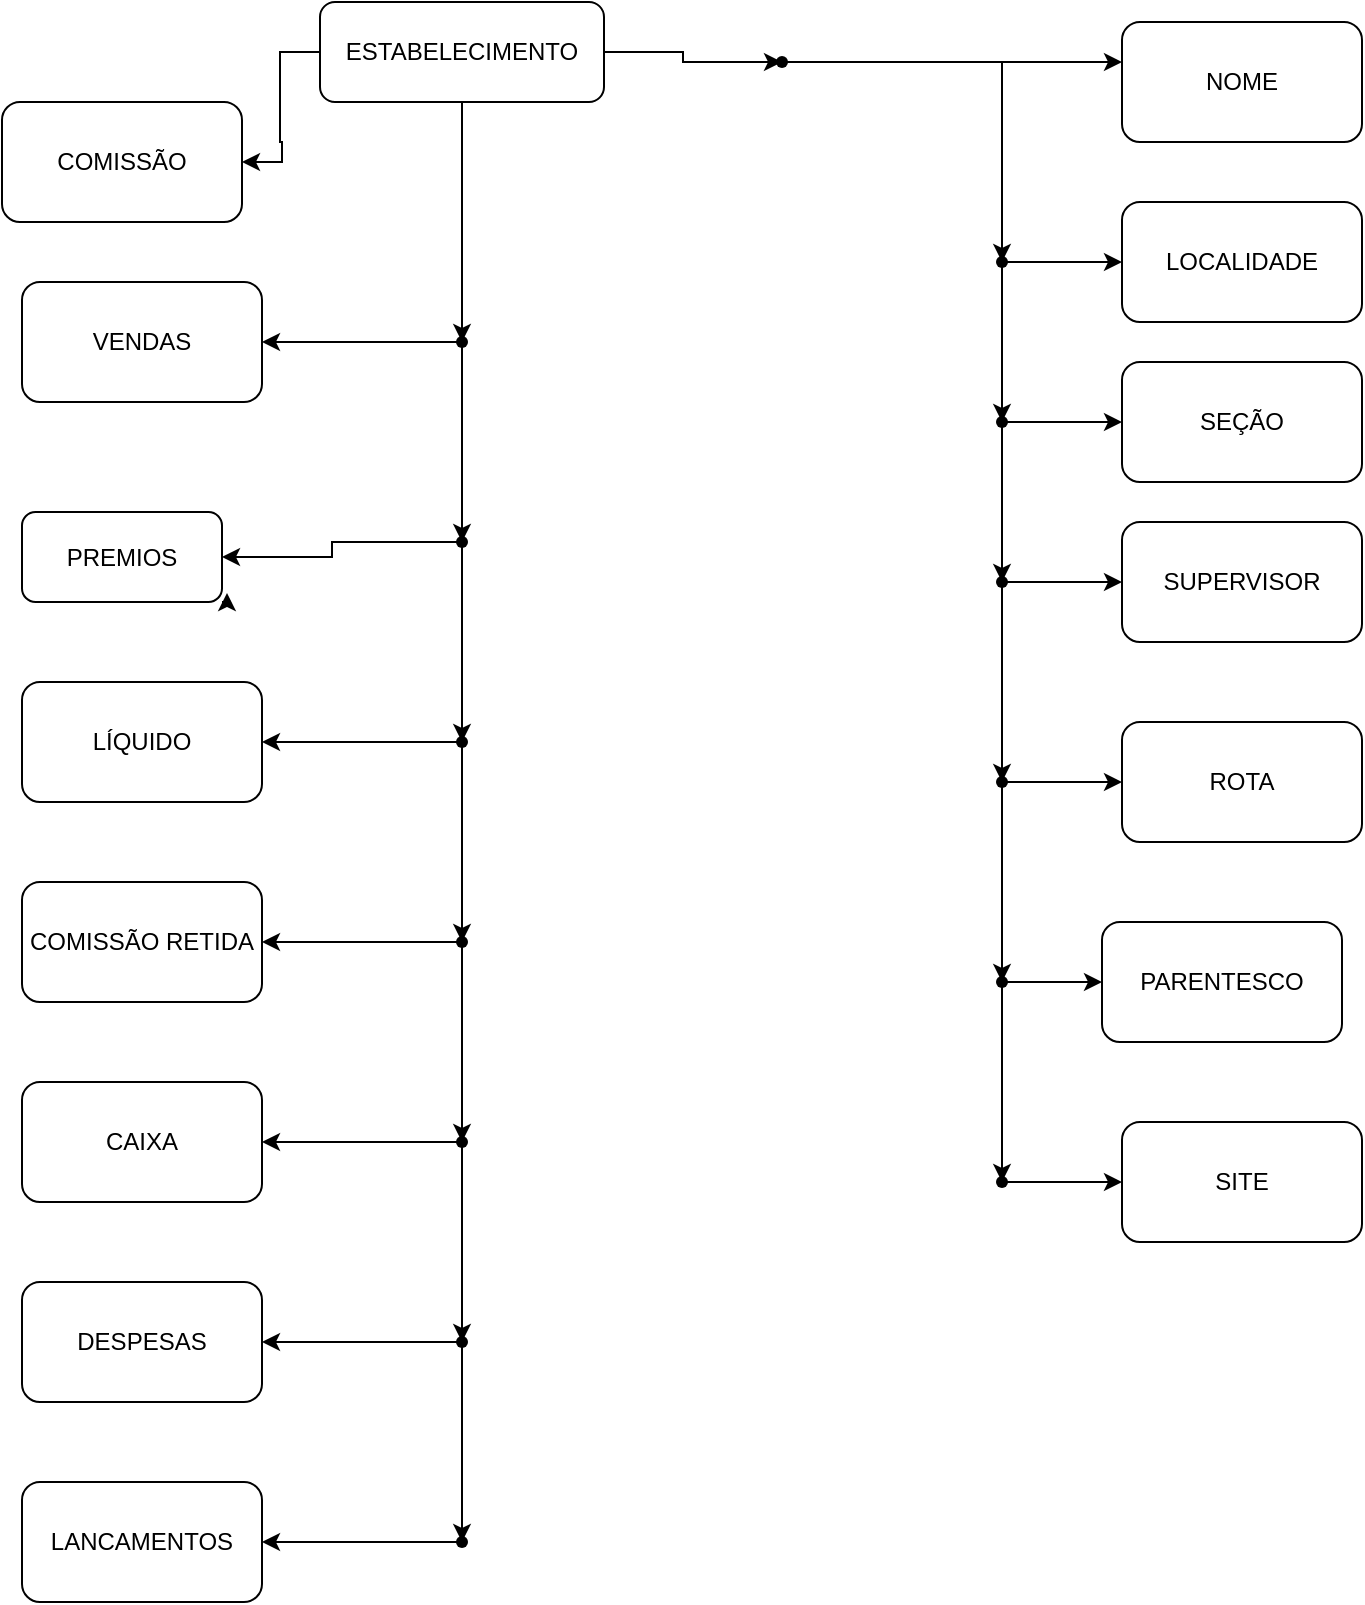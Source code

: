 <mxfile version="22.0.6" type="github">
  <diagram name="Page-1" id="33LelXMQsiBOT--Ejj8A">
    <mxGraphModel dx="2537" dy="908" grid="1" gridSize="10" guides="1" tooltips="1" connect="1" arrows="1" fold="1" page="1" pageScale="1" pageWidth="850" pageHeight="1100" math="0" shadow="0">
      <root>
        <mxCell id="0" />
        <mxCell id="1" parent="0" />
        <mxCell id="8jGEWtBU2MvVBGvPvaZF-19" value="" style="edgeStyle=orthogonalEdgeStyle;rounded=0;orthogonalLoop=1;jettySize=auto;html=1;" edge="1" parent="1" source="8jGEWtBU2MvVBGvPvaZF-1" target="8jGEWtBU2MvVBGvPvaZF-18">
          <mxGeometry relative="1" as="geometry" />
        </mxCell>
        <mxCell id="8jGEWtBU2MvVBGvPvaZF-47" value="" style="edgeStyle=orthogonalEdgeStyle;rounded=0;orthogonalLoop=1;jettySize=auto;html=1;" edge="1" parent="1" source="8jGEWtBU2MvVBGvPvaZF-1" target="8jGEWtBU2MvVBGvPvaZF-46">
          <mxGeometry relative="1" as="geometry" />
        </mxCell>
        <mxCell id="8jGEWtBU2MvVBGvPvaZF-88" value="" style="edgeStyle=orthogonalEdgeStyle;rounded=0;orthogonalLoop=1;jettySize=auto;html=1;" edge="1" parent="1" source="8jGEWtBU2MvVBGvPvaZF-1" target="8jGEWtBU2MvVBGvPvaZF-87">
          <mxGeometry relative="1" as="geometry" />
        </mxCell>
        <mxCell id="8jGEWtBU2MvVBGvPvaZF-1" value="ESTABELECIMENTO" style="rounded=1;whiteSpace=wrap;html=1;" vertex="1" parent="1">
          <mxGeometry x="49" y="20" width="142" height="50" as="geometry" />
        </mxCell>
        <mxCell id="8jGEWtBU2MvVBGvPvaZF-21" value="" style="edgeStyle=orthogonalEdgeStyle;rounded=0;orthogonalLoop=1;jettySize=auto;html=1;" edge="1" parent="1" source="8jGEWtBU2MvVBGvPvaZF-18" target="8jGEWtBU2MvVBGvPvaZF-20">
          <mxGeometry relative="1" as="geometry" />
        </mxCell>
        <mxCell id="8jGEWtBU2MvVBGvPvaZF-25" value="" style="edgeStyle=orthogonalEdgeStyle;rounded=0;orthogonalLoop=1;jettySize=auto;html=1;" edge="1" parent="1" source="8jGEWtBU2MvVBGvPvaZF-18" target="8jGEWtBU2MvVBGvPvaZF-24">
          <mxGeometry relative="1" as="geometry">
            <Array as="points">
              <mxPoint x="380" y="50" />
              <mxPoint x="380" y="50" />
            </Array>
          </mxGeometry>
        </mxCell>
        <mxCell id="8jGEWtBU2MvVBGvPvaZF-18" value="" style="shape=waypoint;sketch=0;size=6;pointerEvents=1;points=[];fillColor=default;resizable=0;rotatable=0;perimeter=centerPerimeter;snapToPoint=1;rounded=1;" vertex="1" parent="1">
          <mxGeometry x="270" y="40" width="20" height="20" as="geometry" />
        </mxCell>
        <mxCell id="8jGEWtBU2MvVBGvPvaZF-23" value="" style="edgeStyle=orthogonalEdgeStyle;rounded=0;orthogonalLoop=1;jettySize=auto;html=1;" edge="1" parent="1" source="8jGEWtBU2MvVBGvPvaZF-20" target="8jGEWtBU2MvVBGvPvaZF-22">
          <mxGeometry relative="1" as="geometry" />
        </mxCell>
        <mxCell id="8jGEWtBU2MvVBGvPvaZF-27" value="" style="edgeStyle=orthogonalEdgeStyle;rounded=0;orthogonalLoop=1;jettySize=auto;html=1;" edge="1" parent="1" source="8jGEWtBU2MvVBGvPvaZF-20" target="8jGEWtBU2MvVBGvPvaZF-26">
          <mxGeometry relative="1" as="geometry" />
        </mxCell>
        <mxCell id="8jGEWtBU2MvVBGvPvaZF-20" value="" style="shape=waypoint;sketch=0;size=6;pointerEvents=1;points=[];fillColor=default;resizable=0;rotatable=0;perimeter=centerPerimeter;snapToPoint=1;rounded=1;" vertex="1" parent="1">
          <mxGeometry x="380" y="140" width="20" height="20" as="geometry" />
        </mxCell>
        <mxCell id="8jGEWtBU2MvVBGvPvaZF-29" value="" style="edgeStyle=orthogonalEdgeStyle;rounded=0;orthogonalLoop=1;jettySize=auto;html=1;" edge="1" parent="1" source="8jGEWtBU2MvVBGvPvaZF-22" target="8jGEWtBU2MvVBGvPvaZF-28">
          <mxGeometry relative="1" as="geometry" />
        </mxCell>
        <mxCell id="8jGEWtBU2MvVBGvPvaZF-31" value="" style="edgeStyle=orthogonalEdgeStyle;rounded=0;orthogonalLoop=1;jettySize=auto;html=1;" edge="1" parent="1" source="8jGEWtBU2MvVBGvPvaZF-22" target="8jGEWtBU2MvVBGvPvaZF-30">
          <mxGeometry relative="1" as="geometry" />
        </mxCell>
        <mxCell id="8jGEWtBU2MvVBGvPvaZF-22" value="" style="shape=waypoint;sketch=0;size=6;pointerEvents=1;points=[];fillColor=default;resizable=0;rotatable=0;perimeter=centerPerimeter;snapToPoint=1;rounded=1;" vertex="1" parent="1">
          <mxGeometry x="380" y="220" width="20" height="20" as="geometry" />
        </mxCell>
        <mxCell id="8jGEWtBU2MvVBGvPvaZF-24" value="NOME" style="whiteSpace=wrap;html=1;sketch=0;rounded=1;" vertex="1" parent="1">
          <mxGeometry x="450" y="30" width="120" height="60" as="geometry" />
        </mxCell>
        <mxCell id="8jGEWtBU2MvVBGvPvaZF-26" value="LOCALIDADE" style="whiteSpace=wrap;html=1;sketch=0;rounded=1;" vertex="1" parent="1">
          <mxGeometry x="450" y="120" width="120" height="60" as="geometry" />
        </mxCell>
        <mxCell id="8jGEWtBU2MvVBGvPvaZF-28" value="SEÇÃO" style="whiteSpace=wrap;html=1;sketch=0;rounded=1;" vertex="1" parent="1">
          <mxGeometry x="450" y="200" width="120" height="60" as="geometry" />
        </mxCell>
        <mxCell id="8jGEWtBU2MvVBGvPvaZF-33" value="" style="edgeStyle=orthogonalEdgeStyle;rounded=0;orthogonalLoop=1;jettySize=auto;html=1;" edge="1" parent="1" source="8jGEWtBU2MvVBGvPvaZF-30" target="8jGEWtBU2MvVBGvPvaZF-32">
          <mxGeometry relative="1" as="geometry" />
        </mxCell>
        <mxCell id="8jGEWtBU2MvVBGvPvaZF-39" value="" style="edgeStyle=orthogonalEdgeStyle;rounded=0;orthogonalLoop=1;jettySize=auto;html=1;" edge="1" parent="1" source="8jGEWtBU2MvVBGvPvaZF-30" target="8jGEWtBU2MvVBGvPvaZF-38">
          <mxGeometry relative="1" as="geometry" />
        </mxCell>
        <mxCell id="8jGEWtBU2MvVBGvPvaZF-30" value="" style="shape=waypoint;sketch=0;size=6;pointerEvents=1;points=[];fillColor=default;resizable=0;rotatable=0;perimeter=centerPerimeter;snapToPoint=1;rounded=1;" vertex="1" parent="1">
          <mxGeometry x="380" y="300" width="20" height="20" as="geometry" />
        </mxCell>
        <mxCell id="8jGEWtBU2MvVBGvPvaZF-32" value="SUPERVISOR" style="whiteSpace=wrap;html=1;sketch=0;rounded=1;" vertex="1" parent="1">
          <mxGeometry x="450" y="280" width="120" height="60" as="geometry" />
        </mxCell>
        <mxCell id="8jGEWtBU2MvVBGvPvaZF-41" value="" style="edgeStyle=orthogonalEdgeStyle;rounded=0;orthogonalLoop=1;jettySize=auto;html=1;" edge="1" parent="1" source="8jGEWtBU2MvVBGvPvaZF-38" target="8jGEWtBU2MvVBGvPvaZF-40">
          <mxGeometry relative="1" as="geometry" />
        </mxCell>
        <mxCell id="8jGEWtBU2MvVBGvPvaZF-43" value="" style="edgeStyle=orthogonalEdgeStyle;rounded=0;orthogonalLoop=1;jettySize=auto;html=1;" edge="1" parent="1" source="8jGEWtBU2MvVBGvPvaZF-38" target="8jGEWtBU2MvVBGvPvaZF-42">
          <mxGeometry relative="1" as="geometry" />
        </mxCell>
        <mxCell id="8jGEWtBU2MvVBGvPvaZF-38" value="" style="shape=waypoint;sketch=0;size=6;pointerEvents=1;points=[];fillColor=default;resizable=0;rotatable=0;perimeter=centerPerimeter;snapToPoint=1;rounded=1;" vertex="1" parent="1">
          <mxGeometry x="380" y="400" width="20" height="20" as="geometry" />
        </mxCell>
        <mxCell id="8jGEWtBU2MvVBGvPvaZF-45" value="" style="edgeStyle=orthogonalEdgeStyle;rounded=0;orthogonalLoop=1;jettySize=auto;html=1;" edge="1" parent="1" source="8jGEWtBU2MvVBGvPvaZF-40" target="8jGEWtBU2MvVBGvPvaZF-44">
          <mxGeometry relative="1" as="geometry" />
        </mxCell>
        <mxCell id="8jGEWtBU2MvVBGvPvaZF-84" value="" style="edgeStyle=orthogonalEdgeStyle;rounded=0;orthogonalLoop=1;jettySize=auto;html=1;" edge="1" parent="1" source="8jGEWtBU2MvVBGvPvaZF-40" target="8jGEWtBU2MvVBGvPvaZF-83">
          <mxGeometry relative="1" as="geometry" />
        </mxCell>
        <mxCell id="8jGEWtBU2MvVBGvPvaZF-40" value="" style="shape=waypoint;sketch=0;size=6;pointerEvents=1;points=[];fillColor=default;resizable=0;rotatable=0;perimeter=centerPerimeter;snapToPoint=1;rounded=1;" vertex="1" parent="1">
          <mxGeometry x="380" y="500" width="20" height="20" as="geometry" />
        </mxCell>
        <mxCell id="8jGEWtBU2MvVBGvPvaZF-42" value="ROTA" style="whiteSpace=wrap;html=1;sketch=0;rounded=1;" vertex="1" parent="1">
          <mxGeometry x="450" y="380" width="120" height="60" as="geometry" />
        </mxCell>
        <mxCell id="8jGEWtBU2MvVBGvPvaZF-44" value="PARENTESCO" style="whiteSpace=wrap;html=1;sketch=0;rounded=1;" vertex="1" parent="1">
          <mxGeometry x="440" y="480" width="120" height="60" as="geometry" />
        </mxCell>
        <mxCell id="8jGEWtBU2MvVBGvPvaZF-49" value="" style="edgeStyle=orthogonalEdgeStyle;rounded=0;orthogonalLoop=1;jettySize=auto;html=1;" edge="1" parent="1" source="8jGEWtBU2MvVBGvPvaZF-46" target="8jGEWtBU2MvVBGvPvaZF-48">
          <mxGeometry relative="1" as="geometry" />
        </mxCell>
        <mxCell id="8jGEWtBU2MvVBGvPvaZF-51" value="" style="edgeStyle=orthogonalEdgeStyle;rounded=0;orthogonalLoop=1;jettySize=auto;html=1;" edge="1" parent="1" source="8jGEWtBU2MvVBGvPvaZF-46" target="8jGEWtBU2MvVBGvPvaZF-50">
          <mxGeometry relative="1" as="geometry" />
        </mxCell>
        <mxCell id="8jGEWtBU2MvVBGvPvaZF-46" value="" style="shape=waypoint;sketch=0;size=6;pointerEvents=1;points=[];fillColor=default;resizable=0;rotatable=0;perimeter=centerPerimeter;snapToPoint=1;rounded=1;" vertex="1" parent="1">
          <mxGeometry x="110" y="180" width="20" height="20" as="geometry" />
        </mxCell>
        <mxCell id="8jGEWtBU2MvVBGvPvaZF-48" value="VENDAS" style="whiteSpace=wrap;html=1;sketch=0;rounded=1;" vertex="1" parent="1">
          <mxGeometry x="-100" y="160" width="120" height="60" as="geometry" />
        </mxCell>
        <mxCell id="8jGEWtBU2MvVBGvPvaZF-53" value="" style="edgeStyle=orthogonalEdgeStyle;rounded=0;orthogonalLoop=1;jettySize=auto;html=1;" edge="1" parent="1" source="8jGEWtBU2MvVBGvPvaZF-50" target="8jGEWtBU2MvVBGvPvaZF-52">
          <mxGeometry relative="1" as="geometry" />
        </mxCell>
        <mxCell id="8jGEWtBU2MvVBGvPvaZF-59" value="" style="edgeStyle=orthogonalEdgeStyle;rounded=0;orthogonalLoop=1;jettySize=auto;html=1;" edge="1" parent="1" source="8jGEWtBU2MvVBGvPvaZF-50" target="8jGEWtBU2MvVBGvPvaZF-58">
          <mxGeometry relative="1" as="geometry" />
        </mxCell>
        <mxCell id="8jGEWtBU2MvVBGvPvaZF-50" value="" style="shape=waypoint;sketch=0;size=6;pointerEvents=1;points=[];fillColor=default;resizable=0;rotatable=0;perimeter=centerPerimeter;snapToPoint=1;rounded=1;" vertex="1" parent="1">
          <mxGeometry x="110" y="280" width="20" height="20" as="geometry" />
        </mxCell>
        <mxCell id="8jGEWtBU2MvVBGvPvaZF-55" value="" style="edgeStyle=orthogonalEdgeStyle;rounded=0;orthogonalLoop=1;jettySize=auto;html=1;" edge="1" parent="1" source="8jGEWtBU2MvVBGvPvaZF-52" target="8jGEWtBU2MvVBGvPvaZF-54">
          <mxGeometry relative="1" as="geometry" />
        </mxCell>
        <mxCell id="8jGEWtBU2MvVBGvPvaZF-64" value="" style="edgeStyle=orthogonalEdgeStyle;rounded=0;orthogonalLoop=1;jettySize=auto;html=1;" edge="1" parent="1" source="8jGEWtBU2MvVBGvPvaZF-52" target="8jGEWtBU2MvVBGvPvaZF-63">
          <mxGeometry relative="1" as="geometry" />
        </mxCell>
        <mxCell id="8jGEWtBU2MvVBGvPvaZF-52" value="" style="shape=waypoint;sketch=0;size=6;pointerEvents=1;points=[];fillColor=default;resizable=0;rotatable=0;perimeter=centerPerimeter;snapToPoint=1;rounded=1;" vertex="1" parent="1">
          <mxGeometry x="110" y="380" width="20" height="20" as="geometry" />
        </mxCell>
        <mxCell id="8jGEWtBU2MvVBGvPvaZF-57" value="" style="edgeStyle=orthogonalEdgeStyle;rounded=0;orthogonalLoop=1;jettySize=auto;html=1;" edge="1" parent="1" source="8jGEWtBU2MvVBGvPvaZF-54" target="8jGEWtBU2MvVBGvPvaZF-56">
          <mxGeometry relative="1" as="geometry" />
        </mxCell>
        <mxCell id="8jGEWtBU2MvVBGvPvaZF-66" value="" style="edgeStyle=orthogonalEdgeStyle;rounded=0;orthogonalLoop=1;jettySize=auto;html=1;" edge="1" parent="1" source="8jGEWtBU2MvVBGvPvaZF-54" target="8jGEWtBU2MvVBGvPvaZF-65">
          <mxGeometry relative="1" as="geometry" />
        </mxCell>
        <mxCell id="8jGEWtBU2MvVBGvPvaZF-54" value="" style="shape=waypoint;sketch=0;size=6;pointerEvents=1;points=[];fillColor=default;resizable=0;rotatable=0;perimeter=centerPerimeter;snapToPoint=1;rounded=1;" vertex="1" parent="1">
          <mxGeometry x="110" y="480" width="20" height="20" as="geometry" />
        </mxCell>
        <mxCell id="8jGEWtBU2MvVBGvPvaZF-68" value="" style="edgeStyle=orthogonalEdgeStyle;rounded=0;orthogonalLoop=1;jettySize=auto;html=1;" edge="1" parent="1" source="8jGEWtBU2MvVBGvPvaZF-56" target="8jGEWtBU2MvVBGvPvaZF-67">
          <mxGeometry relative="1" as="geometry" />
        </mxCell>
        <mxCell id="8jGEWtBU2MvVBGvPvaZF-70" value="" style="edgeStyle=orthogonalEdgeStyle;rounded=0;orthogonalLoop=1;jettySize=auto;html=1;" edge="1" parent="1" source="8jGEWtBU2MvVBGvPvaZF-56" target="8jGEWtBU2MvVBGvPvaZF-69">
          <mxGeometry relative="1" as="geometry" />
        </mxCell>
        <mxCell id="8jGEWtBU2MvVBGvPvaZF-56" value="" style="shape=waypoint;sketch=0;size=6;pointerEvents=1;points=[];fillColor=default;resizable=0;rotatable=0;perimeter=centerPerimeter;snapToPoint=1;rounded=1;" vertex="1" parent="1">
          <mxGeometry x="110" y="580" width="20" height="20" as="geometry" />
        </mxCell>
        <mxCell id="8jGEWtBU2MvVBGvPvaZF-58" value="PREMIOS" style="whiteSpace=wrap;html=1;sketch=0;rounded=1;" vertex="1" parent="1">
          <mxGeometry x="-100" y="275" width="100" height="45" as="geometry" />
        </mxCell>
        <mxCell id="8jGEWtBU2MvVBGvPvaZF-60" style="edgeStyle=orthogonalEdgeStyle;rounded=0;orthogonalLoop=1;jettySize=auto;html=1;exitX=1;exitY=1;exitDx=0;exitDy=0;entryX=1.025;entryY=0.9;entryDx=0;entryDy=0;entryPerimeter=0;" edge="1" parent="1" source="8jGEWtBU2MvVBGvPvaZF-58" target="8jGEWtBU2MvVBGvPvaZF-58">
          <mxGeometry relative="1" as="geometry" />
        </mxCell>
        <mxCell id="8jGEWtBU2MvVBGvPvaZF-63" value="LÍQUIDO" style="whiteSpace=wrap;html=1;sketch=0;rounded=1;" vertex="1" parent="1">
          <mxGeometry x="-100" y="360" width="120" height="60" as="geometry" />
        </mxCell>
        <mxCell id="8jGEWtBU2MvVBGvPvaZF-65" value="COMISSÃO RETIDA" style="whiteSpace=wrap;html=1;sketch=0;rounded=1;" vertex="1" parent="1">
          <mxGeometry x="-100" y="460" width="120" height="60" as="geometry" />
        </mxCell>
        <mxCell id="8jGEWtBU2MvVBGvPvaZF-67" value="CAIXA" style="whiteSpace=wrap;html=1;sketch=0;rounded=1;" vertex="1" parent="1">
          <mxGeometry x="-100" y="560" width="120" height="60" as="geometry" />
        </mxCell>
        <mxCell id="8jGEWtBU2MvVBGvPvaZF-72" value="" style="edgeStyle=orthogonalEdgeStyle;rounded=0;orthogonalLoop=1;jettySize=auto;html=1;" edge="1" parent="1" source="8jGEWtBU2MvVBGvPvaZF-69" target="8jGEWtBU2MvVBGvPvaZF-71">
          <mxGeometry relative="1" as="geometry" />
        </mxCell>
        <mxCell id="8jGEWtBU2MvVBGvPvaZF-76" value="" style="edgeStyle=orthogonalEdgeStyle;rounded=0;orthogonalLoop=1;jettySize=auto;html=1;" edge="1" parent="1" source="8jGEWtBU2MvVBGvPvaZF-69" target="8jGEWtBU2MvVBGvPvaZF-75">
          <mxGeometry relative="1" as="geometry" />
        </mxCell>
        <mxCell id="8jGEWtBU2MvVBGvPvaZF-69" value="" style="shape=waypoint;sketch=0;size=6;pointerEvents=1;points=[];fillColor=default;resizable=0;rotatable=0;perimeter=centerPerimeter;snapToPoint=1;rounded=1;" vertex="1" parent="1">
          <mxGeometry x="110" y="680" width="20" height="20" as="geometry" />
        </mxCell>
        <mxCell id="8jGEWtBU2MvVBGvPvaZF-71" value="DESPESAS" style="whiteSpace=wrap;html=1;sketch=0;rounded=1;" vertex="1" parent="1">
          <mxGeometry x="-100" y="660" width="120" height="60" as="geometry" />
        </mxCell>
        <mxCell id="8jGEWtBU2MvVBGvPvaZF-78" value="" style="edgeStyle=orthogonalEdgeStyle;rounded=0;orthogonalLoop=1;jettySize=auto;html=1;" edge="1" parent="1" source="8jGEWtBU2MvVBGvPvaZF-75" target="8jGEWtBU2MvVBGvPvaZF-77">
          <mxGeometry relative="1" as="geometry" />
        </mxCell>
        <mxCell id="8jGEWtBU2MvVBGvPvaZF-75" value="" style="shape=waypoint;sketch=0;size=6;pointerEvents=1;points=[];fillColor=default;resizable=0;rotatable=0;perimeter=centerPerimeter;snapToPoint=1;rounded=1;" vertex="1" parent="1">
          <mxGeometry x="110" y="780" width="20" height="20" as="geometry" />
        </mxCell>
        <mxCell id="8jGEWtBU2MvVBGvPvaZF-77" value="LANCAMENTOS" style="whiteSpace=wrap;html=1;sketch=0;rounded=1;" vertex="1" parent="1">
          <mxGeometry x="-100" y="760" width="120" height="60" as="geometry" />
        </mxCell>
        <mxCell id="8jGEWtBU2MvVBGvPvaZF-86" value="" style="edgeStyle=orthogonalEdgeStyle;rounded=0;orthogonalLoop=1;jettySize=auto;html=1;" edge="1" parent="1" source="8jGEWtBU2MvVBGvPvaZF-83" target="8jGEWtBU2MvVBGvPvaZF-85">
          <mxGeometry relative="1" as="geometry" />
        </mxCell>
        <mxCell id="8jGEWtBU2MvVBGvPvaZF-83" value="" style="shape=waypoint;sketch=0;size=6;pointerEvents=1;points=[];fillColor=default;resizable=0;rotatable=0;perimeter=centerPerimeter;snapToPoint=1;rounded=1;" vertex="1" parent="1">
          <mxGeometry x="380" y="600" width="20" height="20" as="geometry" />
        </mxCell>
        <mxCell id="8jGEWtBU2MvVBGvPvaZF-85" value="SITE" style="whiteSpace=wrap;html=1;sketch=0;rounded=1;" vertex="1" parent="1">
          <mxGeometry x="450" y="580" width="120" height="60" as="geometry" />
        </mxCell>
        <mxCell id="8jGEWtBU2MvVBGvPvaZF-87" value="COMISSÃO" style="whiteSpace=wrap;html=1;rounded=1;" vertex="1" parent="1">
          <mxGeometry x="-110" y="70" width="120" height="60" as="geometry" />
        </mxCell>
      </root>
    </mxGraphModel>
  </diagram>
</mxfile>

